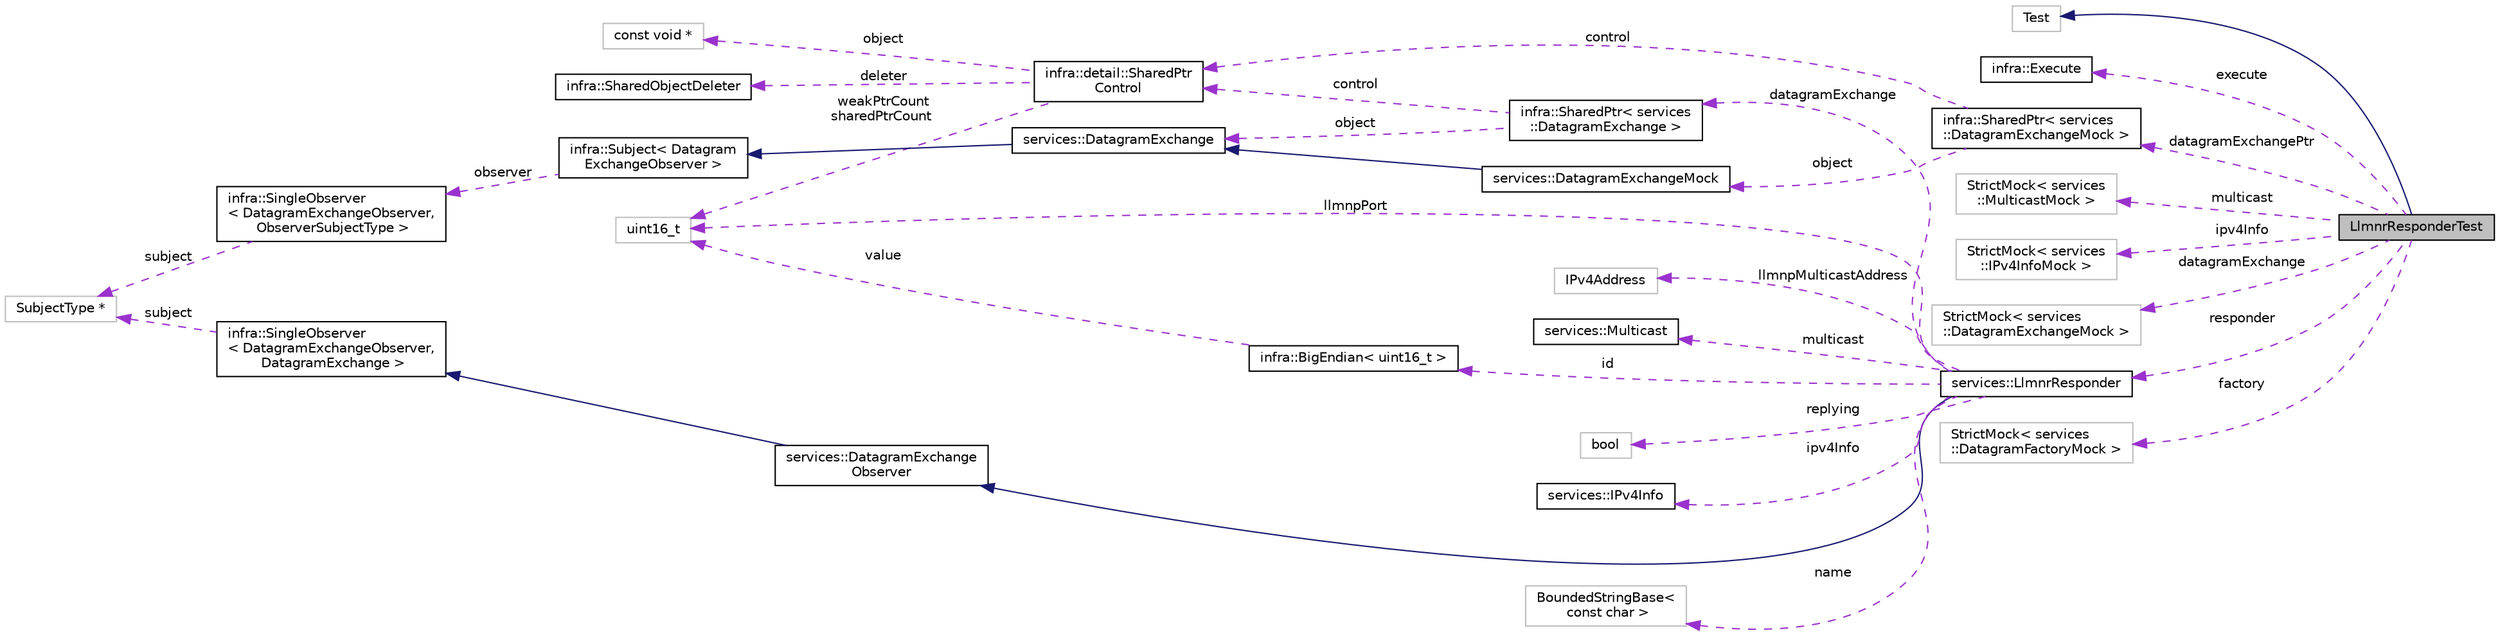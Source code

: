 digraph "LlmnrResponderTest"
{
 // INTERACTIVE_SVG=YES
  edge [fontname="Helvetica",fontsize="10",labelfontname="Helvetica",labelfontsize="10"];
  node [fontname="Helvetica",fontsize="10",shape=record];
  rankdir="LR";
  Node2 [label="LlmnrResponderTest",height=0.2,width=0.4,color="black", fillcolor="grey75", style="filled", fontcolor="black"];
  Node3 -> Node2 [dir="back",color="midnightblue",fontsize="10",style="solid",fontname="Helvetica"];
  Node3 [label="Test",height=0.2,width=0.4,color="grey75", fillcolor="white", style="filled"];
  Node4 -> Node2 [dir="back",color="darkorchid3",fontsize="10",style="dashed",label=" execute" ,fontname="Helvetica"];
  Node4 [label="infra::Execute",height=0.2,width=0.4,color="black", fillcolor="white", style="filled",URL="$d1/dad/classinfra_1_1_execute.html"];
  Node5 -> Node2 [dir="back",color="darkorchid3",fontsize="10",style="dashed",label=" datagramExchangePtr" ,fontname="Helvetica"];
  Node5 [label="infra::SharedPtr\< services\l::DatagramExchangeMock \>",height=0.2,width=0.4,color="black", fillcolor="white", style="filled",URL="$d1/d17/classinfra_1_1_shared_ptr.html"];
  Node6 -> Node5 [dir="back",color="darkorchid3",fontsize="10",style="dashed",label=" control" ,fontname="Helvetica"];
  Node6 [label="infra::detail::SharedPtr\lControl",height=0.2,width=0.4,color="black", fillcolor="white", style="filled",URL="$dd/d9a/classinfra_1_1detail_1_1_shared_ptr_control.html"];
  Node7 -> Node6 [dir="back",color="darkorchid3",fontsize="10",style="dashed",label=" object" ,fontname="Helvetica"];
  Node7 [label="const void *",height=0.2,width=0.4,color="grey75", fillcolor="white", style="filled"];
  Node8 -> Node6 [dir="back",color="darkorchid3",fontsize="10",style="dashed",label=" weakPtrCount\nsharedPtrCount" ,fontname="Helvetica"];
  Node8 [label="uint16_t",height=0.2,width=0.4,color="grey75", fillcolor="white", style="filled"];
  Node9 -> Node6 [dir="back",color="darkorchid3",fontsize="10",style="dashed",label=" deleter" ,fontname="Helvetica"];
  Node9 [label="infra::SharedObjectDeleter",height=0.2,width=0.4,color="black", fillcolor="white", style="filled",URL="$da/dcd/classinfra_1_1_shared_object_deleter.html"];
  Node10 -> Node5 [dir="back",color="darkorchid3",fontsize="10",style="dashed",label=" object" ,fontname="Helvetica"];
  Node10 [label="services::DatagramExchangeMock",height=0.2,width=0.4,color="black", fillcolor="white", style="filled",URL="$d6/d7a/classservices_1_1_datagram_exchange_mock.html"];
  Node11 -> Node10 [dir="back",color="midnightblue",fontsize="10",style="solid",fontname="Helvetica"];
  Node11 [label="services::DatagramExchange",height=0.2,width=0.4,color="black", fillcolor="white", style="filled",URL="$d9/dc8/classservices_1_1_datagram_exchange.html"];
  Node12 -> Node11 [dir="back",color="midnightblue",fontsize="10",style="solid",fontname="Helvetica"];
  Node12 [label="infra::Subject\< Datagram\lExchangeObserver \>",height=0.2,width=0.4,color="black", fillcolor="white", style="filled",URL="$d1/db2/classinfra_1_1_subject.html"];
  Node13 -> Node12 [dir="back",color="darkorchid3",fontsize="10",style="dashed",label=" observer" ,fontname="Helvetica"];
  Node13 [label="infra::SingleObserver\l\< DatagramExchangeObserver,\l ObserverSubjectType \>",height=0.2,width=0.4,color="black", fillcolor="white", style="filled",URL="$dc/d4c/classinfra_1_1_single_observer.html"];
  Node14 -> Node13 [dir="back",color="darkorchid3",fontsize="10",style="dashed",label=" subject" ,fontname="Helvetica"];
  Node14 [label="SubjectType *",height=0.2,width=0.4,color="grey75", fillcolor="white", style="filled"];
  Node15 -> Node2 [dir="back",color="darkorchid3",fontsize="10",style="dashed",label=" multicast" ,fontname="Helvetica"];
  Node15 [label="StrictMock\< services\l::MulticastMock \>",height=0.2,width=0.4,color="grey75", fillcolor="white", style="filled"];
  Node16 -> Node2 [dir="back",color="darkorchid3",fontsize="10",style="dashed",label=" ipv4Info" ,fontname="Helvetica"];
  Node16 [label="StrictMock\< services\l::IPv4InfoMock \>",height=0.2,width=0.4,color="grey75", fillcolor="white", style="filled"];
  Node17 -> Node2 [dir="back",color="darkorchid3",fontsize="10",style="dashed",label=" datagramExchange" ,fontname="Helvetica"];
  Node17 [label="StrictMock\< services\l::DatagramExchangeMock \>",height=0.2,width=0.4,color="grey75", fillcolor="white", style="filled"];
  Node18 -> Node2 [dir="back",color="darkorchid3",fontsize="10",style="dashed",label=" responder" ,fontname="Helvetica"];
  Node18 [label="services::LlmnrResponder",height=0.2,width=0.4,color="black", fillcolor="white", style="filled",URL="$da/dac/classservices_1_1_llmnr_responder.html"];
  Node19 -> Node18 [dir="back",color="midnightblue",fontsize="10",style="solid",fontname="Helvetica"];
  Node19 [label="services::DatagramExchange\lObserver",height=0.2,width=0.4,color="black", fillcolor="white", style="filled",URL="$d3/d18/classservices_1_1_datagram_exchange_observer.html"];
  Node20 -> Node19 [dir="back",color="midnightblue",fontsize="10",style="solid",fontname="Helvetica"];
  Node20 [label="infra::SingleObserver\l\< DatagramExchangeObserver,\l DatagramExchange \>",height=0.2,width=0.4,color="black", fillcolor="white", style="filled",URL="$dc/d4c/classinfra_1_1_single_observer.html"];
  Node14 -> Node20 [dir="back",color="darkorchid3",fontsize="10",style="dashed",label=" subject" ,fontname="Helvetica"];
  Node21 -> Node18 [dir="back",color="darkorchid3",fontsize="10",style="dashed",label=" llmnpMulticastAddress" ,fontname="Helvetica"];
  Node21 [label="IPv4Address",height=0.2,width=0.4,color="grey75", fillcolor="white", style="filled"];
  Node22 -> Node18 [dir="back",color="darkorchid3",fontsize="10",style="dashed",label=" multicast" ,fontname="Helvetica"];
  Node22 [label="services::Multicast",height=0.2,width=0.4,color="black", fillcolor="white", style="filled",URL="$d9/d08/classservices_1_1_multicast.html"];
  Node8 -> Node18 [dir="back",color="darkorchid3",fontsize="10",style="dashed",label=" llmnpPort" ,fontname="Helvetica"];
  Node23 -> Node18 [dir="back",color="darkorchid3",fontsize="10",style="dashed",label=" id" ,fontname="Helvetica"];
  Node23 [label="infra::BigEndian\< uint16_t \>",height=0.2,width=0.4,color="black", fillcolor="white", style="filled",URL="$d9/d13/classinfra_1_1_big_endian.html"];
  Node8 -> Node23 [dir="back",color="darkorchid3",fontsize="10",style="dashed",label=" value" ,fontname="Helvetica"];
  Node24 -> Node18 [dir="back",color="darkorchid3",fontsize="10",style="dashed",label=" replying" ,fontname="Helvetica"];
  Node24 [label="bool",height=0.2,width=0.4,color="grey75", fillcolor="white", style="filled"];
  Node25 -> Node18 [dir="back",color="darkorchid3",fontsize="10",style="dashed",label=" ipv4Info" ,fontname="Helvetica"];
  Node25 [label="services::IPv4Info",height=0.2,width=0.4,color="black", fillcolor="white", style="filled",URL="$d2/d1f/classservices_1_1_i_pv4_info.html"];
  Node26 -> Node18 [dir="back",color="darkorchid3",fontsize="10",style="dashed",label=" datagramExchange" ,fontname="Helvetica"];
  Node26 [label="infra::SharedPtr\< services\l::DatagramExchange \>",height=0.2,width=0.4,color="black", fillcolor="white", style="filled",URL="$d1/d17/classinfra_1_1_shared_ptr.html"];
  Node6 -> Node26 [dir="back",color="darkorchid3",fontsize="10",style="dashed",label=" control" ,fontname="Helvetica"];
  Node11 -> Node26 [dir="back",color="darkorchid3",fontsize="10",style="dashed",label=" object" ,fontname="Helvetica"];
  Node27 -> Node18 [dir="back",color="darkorchid3",fontsize="10",style="dashed",label=" name" ,fontname="Helvetica"];
  Node27 [label="BoundedStringBase\<\l const char \>",height=0.2,width=0.4,color="grey75", fillcolor="white", style="filled"];
  Node28 -> Node2 [dir="back",color="darkorchid3",fontsize="10",style="dashed",label=" factory" ,fontname="Helvetica"];
  Node28 [label="StrictMock\< services\l::DatagramFactoryMock \>",height=0.2,width=0.4,color="grey75", fillcolor="white", style="filled"];
}
